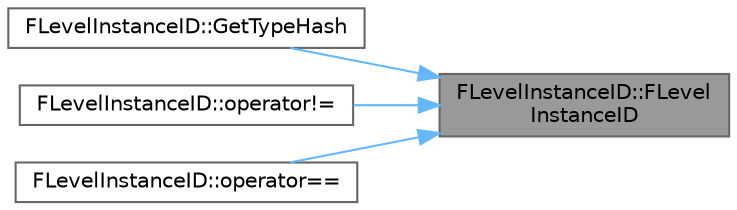 digraph "FLevelInstanceID::FLevelInstanceID"
{
 // INTERACTIVE_SVG=YES
 // LATEX_PDF_SIZE
  bgcolor="transparent";
  edge [fontname=Helvetica,fontsize=10,labelfontname=Helvetica,labelfontsize=10];
  node [fontname=Helvetica,fontsize=10,shape=box,height=0.2,width=0.4];
  rankdir="RL";
  Node1 [id="Node000001",label="FLevelInstanceID::FLevel\lInstanceID",height=0.2,width=0.4,color="gray40", fillcolor="grey60", style="filled", fontcolor="black",tooltip=" "];
  Node1 -> Node2 [id="edge1_Node000001_Node000002",dir="back",color="steelblue1",style="solid",tooltip=" "];
  Node2 [id="Node000002",label="FLevelInstanceID::GetTypeHash",height=0.2,width=0.4,color="grey40", fillcolor="white", style="filled",URL="$d5/dc5/structFLevelInstanceID.html#a3234fd9ed9c23690966677423d23c33f",tooltip=" "];
  Node1 -> Node3 [id="edge2_Node000001_Node000003",dir="back",color="steelblue1",style="solid",tooltip=" "];
  Node3 [id="Node000003",label="FLevelInstanceID::operator!=",height=0.2,width=0.4,color="grey40", fillcolor="white", style="filled",URL="$d5/dc5/structFLevelInstanceID.html#a73f647d367d341de740c54644eb4976b",tooltip=" "];
  Node1 -> Node4 [id="edge3_Node000001_Node000004",dir="back",color="steelblue1",style="solid",tooltip=" "];
  Node4 [id="Node000004",label="FLevelInstanceID::operator==",height=0.2,width=0.4,color="grey40", fillcolor="white", style="filled",URL="$d5/dc5/structFLevelInstanceID.html#ae28f42da288e5cceb6953db4a96ae886",tooltip=" "];
}
